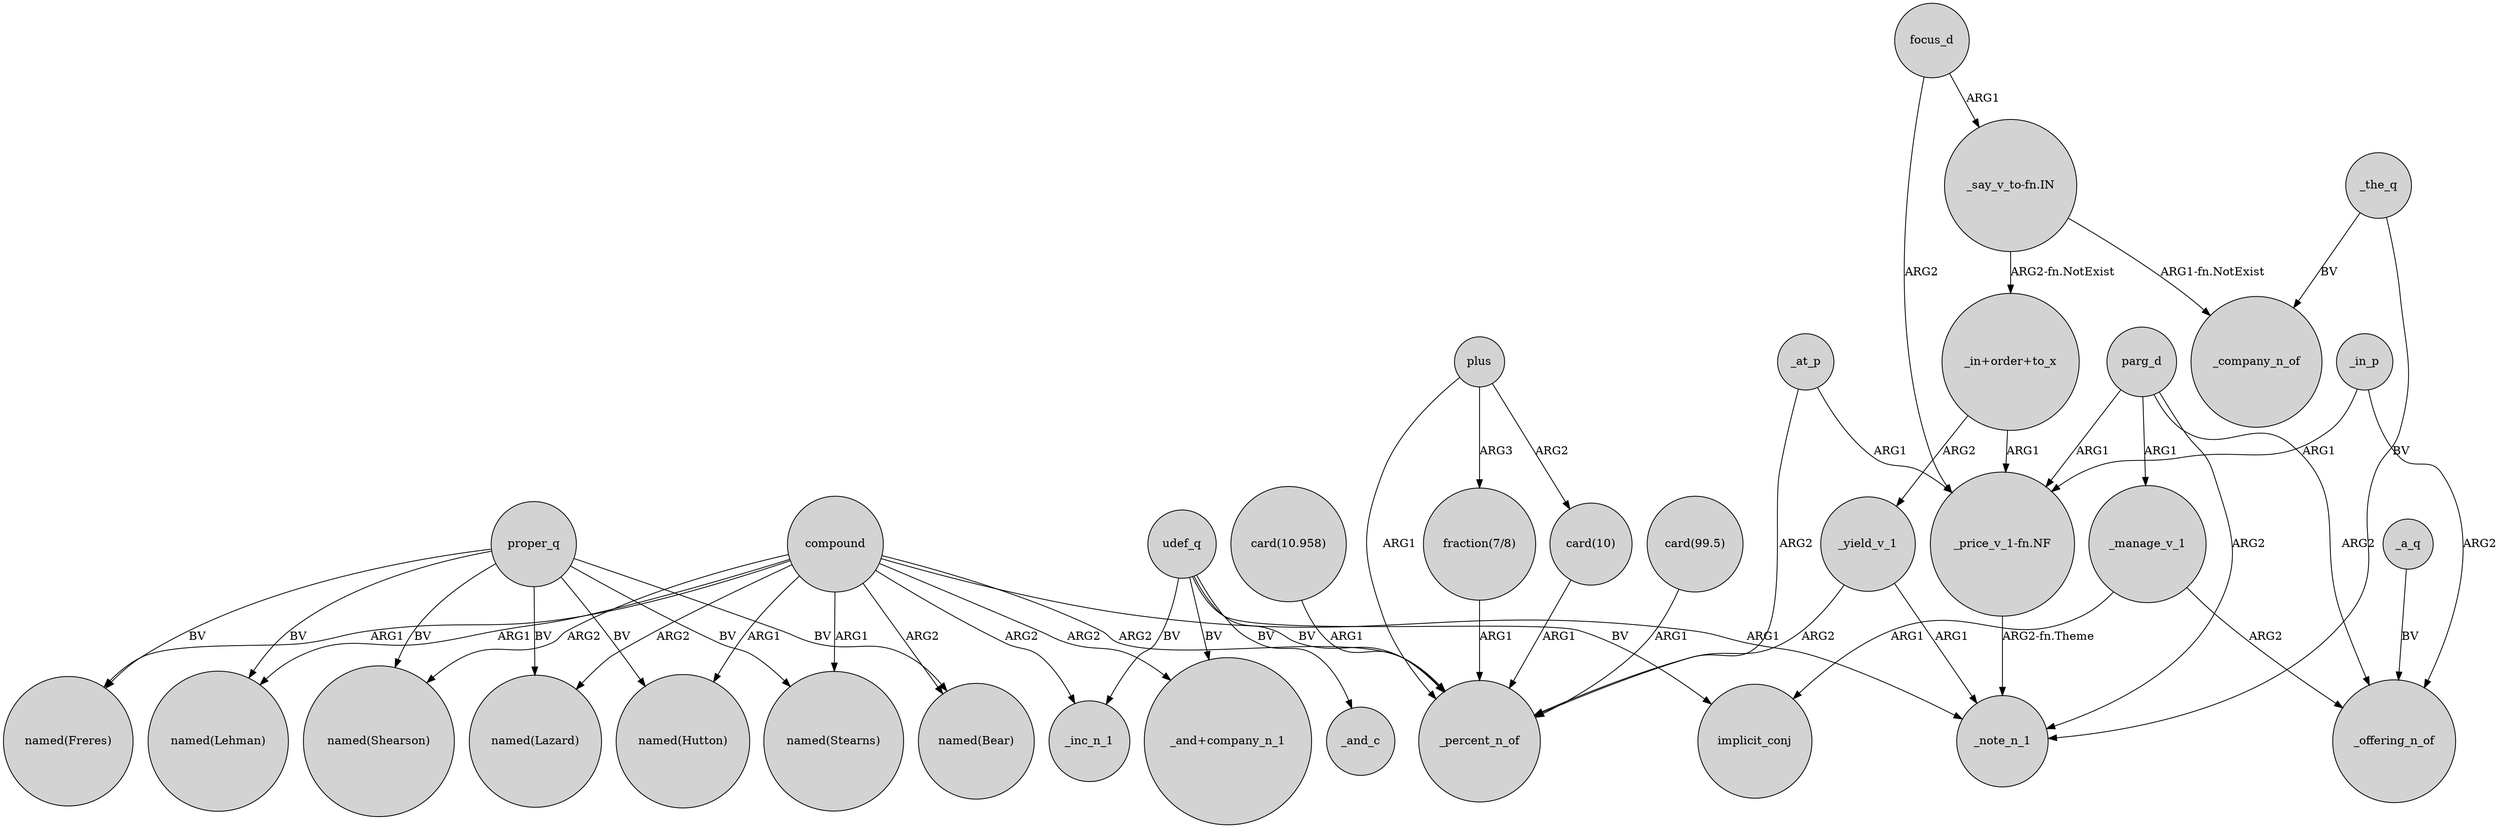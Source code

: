 digraph {
	node [shape=circle style=filled]
	"_say_v_to-fn.IN" -> "_in+order+to_x" [label="ARG2-fn.NotExist"]
	proper_q -> "named(Lazard)" [label=BV]
	udef_q -> _inc_n_1 [label=BV]
	compound -> _note_n_1 [label=ARG1]
	proper_q -> "named(Shearson)" [label=BV]
	focus_d -> "_price_v_1-fn.NF" [label=ARG2]
	_manage_v_1 -> implicit_conj [label=ARG1]
	plus -> "card(10)" [label=ARG2]
	parg_d -> _manage_v_1 [label=ARG1]
	"_price_v_1-fn.NF" -> _note_n_1 [label="ARG2-fn.Theme"]
	compound -> "named(Bear)" [label=ARG2]
	compound -> "named(Stearns)" [label=ARG1]
	plus -> _percent_n_of [label=ARG1]
	"fraction(7/8)" -> _percent_n_of [label=ARG1]
	_yield_v_1 -> _note_n_1 [label=ARG1]
	_the_q -> _note_n_1 [label=BV]
	udef_q -> implicit_conj [label=BV]
	compound -> _percent_n_of [label=ARG2]
	_the_q -> _company_n_of [label=BV]
	_at_p -> "_price_v_1-fn.NF" [label=ARG1]
	proper_q -> "named(Lehman)" [label=BV]
	proper_q -> "named(Hutton)" [label=BV]
	proper_q -> "named(Freres)" [label=BV]
	parg_d -> _offering_n_of [label=ARG2]
	compound -> "named(Freres)" [label=ARG1]
	_in_p -> _offering_n_of [label=ARG2]
	proper_q -> "named(Stearns)" [label=BV]
	"card(10)" -> _percent_n_of [label=ARG1]
	"_in+order+to_x" -> "_price_v_1-fn.NF" [label=ARG1]
	proper_q -> "named(Bear)" [label=BV]
	"_say_v_to-fn.IN" -> _company_n_of [label="ARG1-fn.NotExist"]
	"_in+order+to_x" -> _yield_v_1 [label=ARG2]
	compound -> "_and+company_n_1" [label=ARG2]
	_in_p -> "_price_v_1-fn.NF" [label=ARG1]
	"card(99.5)" -> _percent_n_of [label=ARG1]
	parg_d -> "_price_v_1-fn.NF" [label=ARG1]
	_yield_v_1 -> _percent_n_of [label=ARG2]
	_at_p -> _percent_n_of [label=ARG2]
	"card(10.958)" -> _percent_n_of [label=ARG1]
	compound -> "named(Shearson)" [label=ARG2]
	udef_q -> "_and+company_n_1" [label=BV]
	parg_d -> _note_n_1 [label=ARG2]
	_manage_v_1 -> _offering_n_of [label=ARG2]
	udef_q -> _percent_n_of [label=BV]
	compound -> "named(Lazard)" [label=ARG2]
	_a_q -> _offering_n_of [label=BV]
	plus -> "fraction(7/8)" [label=ARG3]
	udef_q -> _and_c [label=BV]
	compound -> "named(Lehman)" [label=ARG1]
	compound -> _inc_n_1 [label=ARG2]
	compound -> "named(Hutton)" [label=ARG1]
	focus_d -> "_say_v_to-fn.IN" [label=ARG1]
}
